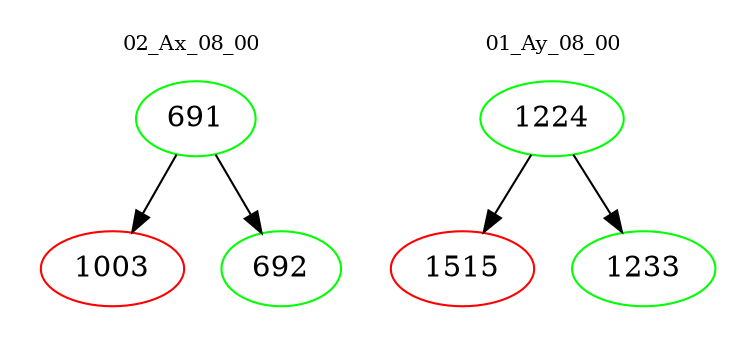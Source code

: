 digraph{
subgraph cluster_0 {
color = white
label = "02_Ax_08_00";
fontsize=10;
T0_691 [label="691", color="green"]
T0_691 -> T0_1003 [color="black"]
T0_1003 [label="1003", color="red"]
T0_691 -> T0_692 [color="black"]
T0_692 [label="692", color="green"]
}
subgraph cluster_1 {
color = white
label = "01_Ay_08_00";
fontsize=10;
T1_1224 [label="1224", color="green"]
T1_1224 -> T1_1515 [color="black"]
T1_1515 [label="1515", color="red"]
T1_1224 -> T1_1233 [color="black"]
T1_1233 [label="1233", color="green"]
}
}
